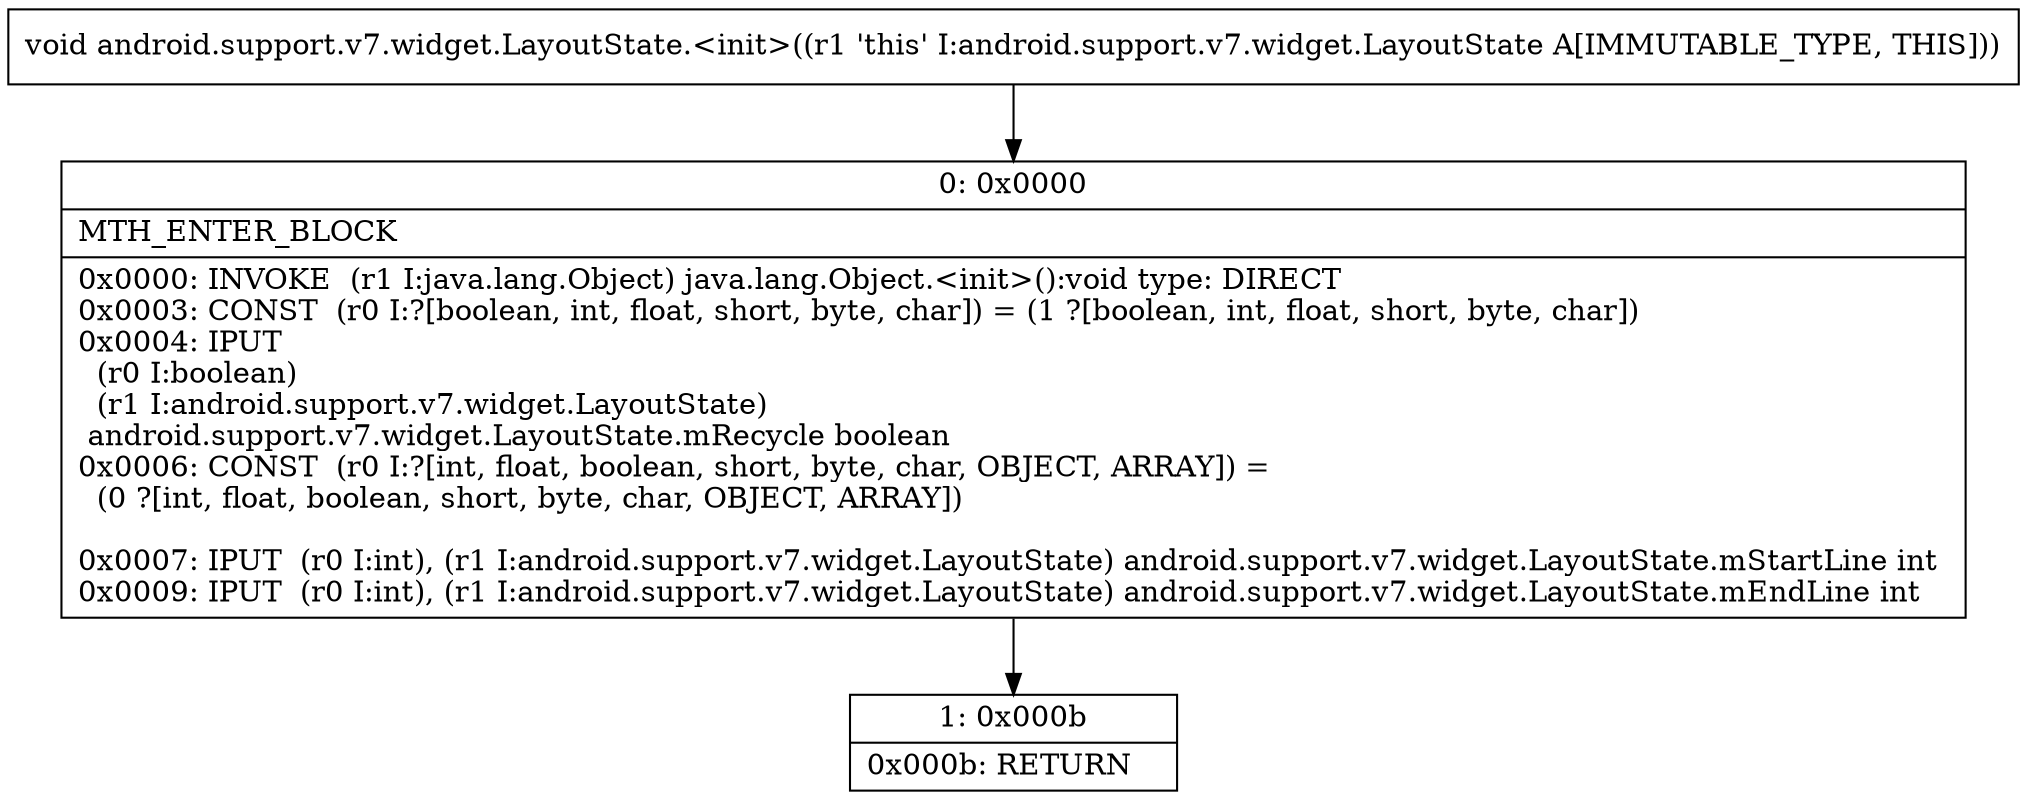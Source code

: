 digraph "CFG forandroid.support.v7.widget.LayoutState.\<init\>()V" {
Node_0 [shape=record,label="{0\:\ 0x0000|MTH_ENTER_BLOCK\l|0x0000: INVOKE  (r1 I:java.lang.Object) java.lang.Object.\<init\>():void type: DIRECT \l0x0003: CONST  (r0 I:?[boolean, int, float, short, byte, char]) = (1 ?[boolean, int, float, short, byte, char]) \l0x0004: IPUT  \l  (r0 I:boolean)\l  (r1 I:android.support.v7.widget.LayoutState)\l android.support.v7.widget.LayoutState.mRecycle boolean \l0x0006: CONST  (r0 I:?[int, float, boolean, short, byte, char, OBJECT, ARRAY]) = \l  (0 ?[int, float, boolean, short, byte, char, OBJECT, ARRAY])\l \l0x0007: IPUT  (r0 I:int), (r1 I:android.support.v7.widget.LayoutState) android.support.v7.widget.LayoutState.mStartLine int \l0x0009: IPUT  (r0 I:int), (r1 I:android.support.v7.widget.LayoutState) android.support.v7.widget.LayoutState.mEndLine int \l}"];
Node_1 [shape=record,label="{1\:\ 0x000b|0x000b: RETURN   \l}"];
MethodNode[shape=record,label="{void android.support.v7.widget.LayoutState.\<init\>((r1 'this' I:android.support.v7.widget.LayoutState A[IMMUTABLE_TYPE, THIS])) }"];
MethodNode -> Node_0;
Node_0 -> Node_1;
}

